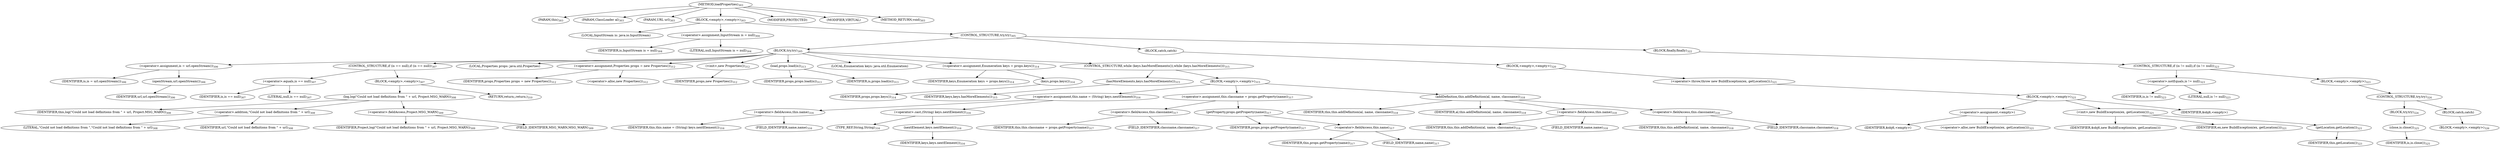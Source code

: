 digraph "loadProperties" {  
"554" [label = <(METHOD,loadProperties)<SUB>303</SUB>> ]
"39" [label = <(PARAM,this)<SUB>303</SUB>> ]
"555" [label = <(PARAM,ClassLoader al)<SUB>303</SUB>> ]
"556" [label = <(PARAM,URL url)<SUB>303</SUB>> ]
"557" [label = <(BLOCK,&lt;empty&gt;,&lt;empty&gt;)<SUB>303</SUB>> ]
"558" [label = <(LOCAL,InputStream is: java.io.InputStream)> ]
"559" [label = <(&lt;operator&gt;.assignment,InputStream is = null)<SUB>304</SUB>> ]
"560" [label = <(IDENTIFIER,is,InputStream is = null)<SUB>304</SUB>> ]
"561" [label = <(LITERAL,null,InputStream is = null)<SUB>304</SUB>> ]
"562" [label = <(CONTROL_STRUCTURE,try,try)<SUB>305</SUB>> ]
"563" [label = <(BLOCK,try,try)<SUB>305</SUB>> ]
"564" [label = <(&lt;operator&gt;.assignment,is = url.openStream())<SUB>306</SUB>> ]
"565" [label = <(IDENTIFIER,is,is = url.openStream())<SUB>306</SUB>> ]
"566" [label = <(openStream,url.openStream())<SUB>306</SUB>> ]
"567" [label = <(IDENTIFIER,url,url.openStream())<SUB>306</SUB>> ]
"568" [label = <(CONTROL_STRUCTURE,if (is == null),if (is == null))<SUB>307</SUB>> ]
"569" [label = <(&lt;operator&gt;.equals,is == null)<SUB>307</SUB>> ]
"570" [label = <(IDENTIFIER,is,is == null)<SUB>307</SUB>> ]
"571" [label = <(LITERAL,null,is == null)<SUB>307</SUB>> ]
"572" [label = <(BLOCK,&lt;empty&gt;,&lt;empty&gt;)<SUB>307</SUB>> ]
"573" [label = <(log,log(&quot;Could not load definitions from &quot; + url, Project.MSG_WARN))<SUB>308</SUB>> ]
"38" [label = <(IDENTIFIER,this,log(&quot;Could not load definitions from &quot; + url, Project.MSG_WARN))<SUB>308</SUB>> ]
"574" [label = <(&lt;operator&gt;.addition,&quot;Could not load definitions from &quot; + url)<SUB>308</SUB>> ]
"575" [label = <(LITERAL,&quot;Could not load definitions from &quot;,&quot;Could not load definitions from &quot; + url)<SUB>308</SUB>> ]
"576" [label = <(IDENTIFIER,url,&quot;Could not load definitions from &quot; + url)<SUB>308</SUB>> ]
"577" [label = <(&lt;operator&gt;.fieldAccess,Project.MSG_WARN)<SUB>309</SUB>> ]
"578" [label = <(IDENTIFIER,Project,log(&quot;Could not load definitions from &quot; + url, Project.MSG_WARN))<SUB>309</SUB>> ]
"579" [label = <(FIELD_IDENTIFIER,MSG_WARN,MSG_WARN)<SUB>309</SUB>> ]
"580" [label = <(RETURN,return;,return;)<SUB>310</SUB>> ]
"41" [label = <(LOCAL,Properties props: java.util.Properties)> ]
"581" [label = <(&lt;operator&gt;.assignment,Properties props = new Properties())<SUB>312</SUB>> ]
"582" [label = <(IDENTIFIER,props,Properties props = new Properties())<SUB>312</SUB>> ]
"583" [label = <(&lt;operator&gt;.alloc,new Properties())<SUB>312</SUB>> ]
"584" [label = <(&lt;init&gt;,new Properties())<SUB>312</SUB>> ]
"40" [label = <(IDENTIFIER,props,new Properties())<SUB>312</SUB>> ]
"585" [label = <(load,props.load(is))<SUB>313</SUB>> ]
"586" [label = <(IDENTIFIER,props,props.load(is))<SUB>313</SUB>> ]
"587" [label = <(IDENTIFIER,is,props.load(is))<SUB>313</SUB>> ]
"588" [label = <(LOCAL,Enumeration keys: java.util.Enumeration)> ]
"589" [label = <(&lt;operator&gt;.assignment,Enumeration keys = props.keys())<SUB>314</SUB>> ]
"590" [label = <(IDENTIFIER,keys,Enumeration keys = props.keys())<SUB>314</SUB>> ]
"591" [label = <(keys,props.keys())<SUB>314</SUB>> ]
"592" [label = <(IDENTIFIER,props,props.keys())<SUB>314</SUB>> ]
"593" [label = <(CONTROL_STRUCTURE,while (keys.hasMoreElements()),while (keys.hasMoreElements()))<SUB>315</SUB>> ]
"594" [label = <(hasMoreElements,keys.hasMoreElements())<SUB>315</SUB>> ]
"595" [label = <(IDENTIFIER,keys,keys.hasMoreElements())<SUB>315</SUB>> ]
"596" [label = <(BLOCK,&lt;empty&gt;,&lt;empty&gt;)<SUB>315</SUB>> ]
"597" [label = <(&lt;operator&gt;.assignment,this.name = (String) keys.nextElement())<SUB>316</SUB>> ]
"598" [label = <(&lt;operator&gt;.fieldAccess,this.name)<SUB>316</SUB>> ]
"599" [label = <(IDENTIFIER,this,this.name = (String) keys.nextElement())<SUB>316</SUB>> ]
"600" [label = <(FIELD_IDENTIFIER,name,name)<SUB>316</SUB>> ]
"601" [label = <(&lt;operator&gt;.cast,(String) keys.nextElement())<SUB>316</SUB>> ]
"602" [label = <(TYPE_REF,String,String)<SUB>316</SUB>> ]
"603" [label = <(nextElement,keys.nextElement())<SUB>316</SUB>> ]
"604" [label = <(IDENTIFIER,keys,keys.nextElement())<SUB>316</SUB>> ]
"605" [label = <(&lt;operator&gt;.assignment,this.classname = props.getProperty(name))<SUB>317</SUB>> ]
"606" [label = <(&lt;operator&gt;.fieldAccess,this.classname)<SUB>317</SUB>> ]
"607" [label = <(IDENTIFIER,this,this.classname = props.getProperty(name))<SUB>317</SUB>> ]
"608" [label = <(FIELD_IDENTIFIER,classname,classname)<SUB>317</SUB>> ]
"609" [label = <(getProperty,props.getProperty(name))<SUB>317</SUB>> ]
"610" [label = <(IDENTIFIER,props,props.getProperty(name))<SUB>317</SUB>> ]
"611" [label = <(&lt;operator&gt;.fieldAccess,this.name)<SUB>317</SUB>> ]
"612" [label = <(IDENTIFIER,this,props.getProperty(name))<SUB>317</SUB>> ]
"613" [label = <(FIELD_IDENTIFIER,name,name)<SUB>317</SUB>> ]
"614" [label = <(addDefinition,this.addDefinition(al, name, classname))<SUB>318</SUB>> ]
"42" [label = <(IDENTIFIER,this,this.addDefinition(al, name, classname))<SUB>318</SUB>> ]
"615" [label = <(IDENTIFIER,al,this.addDefinition(al, name, classname))<SUB>318</SUB>> ]
"616" [label = <(&lt;operator&gt;.fieldAccess,this.name)<SUB>318</SUB>> ]
"617" [label = <(IDENTIFIER,this,this.addDefinition(al, name, classname))<SUB>318</SUB>> ]
"618" [label = <(FIELD_IDENTIFIER,name,name)<SUB>318</SUB>> ]
"619" [label = <(&lt;operator&gt;.fieldAccess,this.classname)<SUB>318</SUB>> ]
"620" [label = <(IDENTIFIER,this,this.addDefinition(al, name, classname))<SUB>318</SUB>> ]
"621" [label = <(FIELD_IDENTIFIER,classname,classname)<SUB>318</SUB>> ]
"622" [label = <(BLOCK,catch,catch)> ]
"623" [label = <(BLOCK,&lt;empty&gt;,&lt;empty&gt;)<SUB>320</SUB>> ]
"624" [label = <(&lt;operator&gt;.throw,throw new BuildException(ex, getLocation());)<SUB>321</SUB>> ]
"625" [label = <(BLOCK,&lt;empty&gt;,&lt;empty&gt;)<SUB>321</SUB>> ]
"626" [label = <(&lt;operator&gt;.assignment,&lt;empty&gt;)> ]
"627" [label = <(IDENTIFIER,$obj6,&lt;empty&gt;)> ]
"628" [label = <(&lt;operator&gt;.alloc,new BuildException(ex, getLocation()))<SUB>321</SUB>> ]
"629" [label = <(&lt;init&gt;,new BuildException(ex, getLocation()))<SUB>321</SUB>> ]
"630" [label = <(IDENTIFIER,$obj6,new BuildException(ex, getLocation()))> ]
"631" [label = <(IDENTIFIER,ex,new BuildException(ex, getLocation()))<SUB>321</SUB>> ]
"632" [label = <(getLocation,getLocation())<SUB>321</SUB>> ]
"43" [label = <(IDENTIFIER,this,getLocation())<SUB>321</SUB>> ]
"633" [label = <(IDENTIFIER,$obj6,&lt;empty&gt;)> ]
"634" [label = <(BLOCK,finally,finally)<SUB>322</SUB>> ]
"635" [label = <(CONTROL_STRUCTURE,if (is != null),if (is != null))<SUB>323</SUB>> ]
"636" [label = <(&lt;operator&gt;.notEquals,is != null)<SUB>323</SUB>> ]
"637" [label = <(IDENTIFIER,is,is != null)<SUB>323</SUB>> ]
"638" [label = <(LITERAL,null,is != null)<SUB>323</SUB>> ]
"639" [label = <(BLOCK,&lt;empty&gt;,&lt;empty&gt;)<SUB>323</SUB>> ]
"640" [label = <(CONTROL_STRUCTURE,try,try)<SUB>324</SUB>> ]
"641" [label = <(BLOCK,try,try)<SUB>324</SUB>> ]
"642" [label = <(close,is.close())<SUB>325</SUB>> ]
"643" [label = <(IDENTIFIER,is,is.close())<SUB>325</SUB>> ]
"644" [label = <(BLOCK,catch,catch)> ]
"645" [label = <(BLOCK,&lt;empty&gt;,&lt;empty&gt;)<SUB>326</SUB>> ]
"646" [label = <(MODIFIER,PROTECTED)> ]
"647" [label = <(MODIFIER,VIRTUAL)> ]
"648" [label = <(METHOD_RETURN,void)<SUB>303</SUB>> ]
  "554" -> "39" 
  "554" -> "555" 
  "554" -> "556" 
  "554" -> "557" 
  "554" -> "646" 
  "554" -> "647" 
  "554" -> "648" 
  "557" -> "558" 
  "557" -> "559" 
  "557" -> "562" 
  "559" -> "560" 
  "559" -> "561" 
  "562" -> "563" 
  "562" -> "622" 
  "562" -> "634" 
  "563" -> "564" 
  "563" -> "568" 
  "563" -> "41" 
  "563" -> "581" 
  "563" -> "584" 
  "563" -> "585" 
  "563" -> "588" 
  "563" -> "589" 
  "563" -> "593" 
  "564" -> "565" 
  "564" -> "566" 
  "566" -> "567" 
  "568" -> "569" 
  "568" -> "572" 
  "569" -> "570" 
  "569" -> "571" 
  "572" -> "573" 
  "572" -> "580" 
  "573" -> "38" 
  "573" -> "574" 
  "573" -> "577" 
  "574" -> "575" 
  "574" -> "576" 
  "577" -> "578" 
  "577" -> "579" 
  "581" -> "582" 
  "581" -> "583" 
  "584" -> "40" 
  "585" -> "586" 
  "585" -> "587" 
  "589" -> "590" 
  "589" -> "591" 
  "591" -> "592" 
  "593" -> "594" 
  "593" -> "596" 
  "594" -> "595" 
  "596" -> "597" 
  "596" -> "605" 
  "596" -> "614" 
  "597" -> "598" 
  "597" -> "601" 
  "598" -> "599" 
  "598" -> "600" 
  "601" -> "602" 
  "601" -> "603" 
  "603" -> "604" 
  "605" -> "606" 
  "605" -> "609" 
  "606" -> "607" 
  "606" -> "608" 
  "609" -> "610" 
  "609" -> "611" 
  "611" -> "612" 
  "611" -> "613" 
  "614" -> "42" 
  "614" -> "615" 
  "614" -> "616" 
  "614" -> "619" 
  "616" -> "617" 
  "616" -> "618" 
  "619" -> "620" 
  "619" -> "621" 
  "622" -> "623" 
  "623" -> "624" 
  "624" -> "625" 
  "625" -> "626" 
  "625" -> "629" 
  "625" -> "633" 
  "626" -> "627" 
  "626" -> "628" 
  "629" -> "630" 
  "629" -> "631" 
  "629" -> "632" 
  "632" -> "43" 
  "634" -> "635" 
  "635" -> "636" 
  "635" -> "639" 
  "636" -> "637" 
  "636" -> "638" 
  "639" -> "640" 
  "640" -> "641" 
  "640" -> "644" 
  "641" -> "642" 
  "642" -> "643" 
  "644" -> "645" 
}
